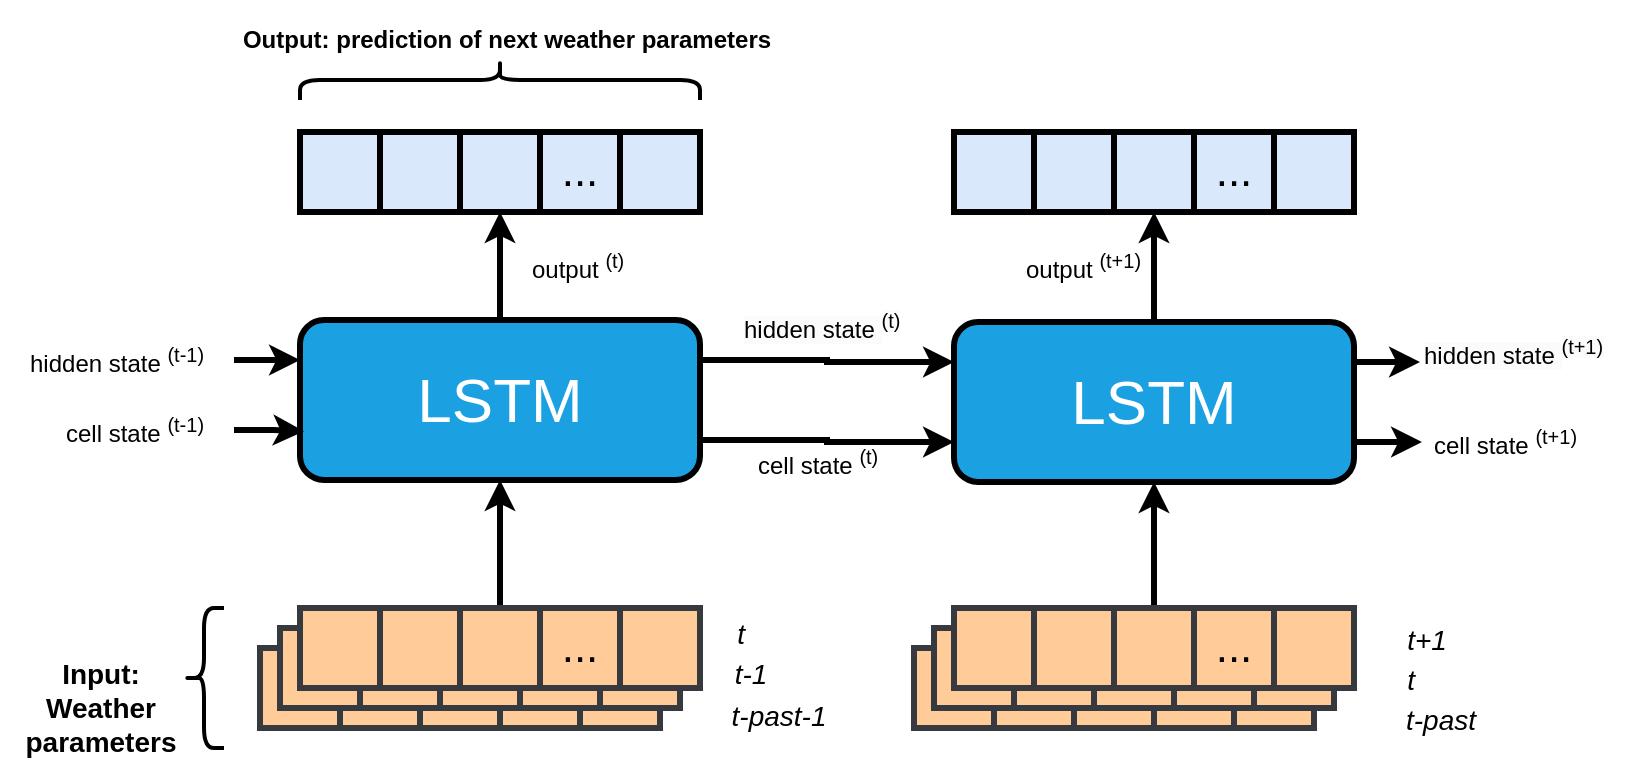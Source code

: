 <mxfile version="24.6.5" type="github">
  <diagram name="Page-1" id="JpoXEmjwx3s81L33Zo7t">
    <mxGraphModel dx="728" dy="453" grid="1" gridSize="10" guides="1" tooltips="1" connect="1" arrows="1" fold="1" page="1" pageScale="1" pageWidth="850" pageHeight="1100" math="0" shadow="0">
      <root>
        <mxCell id="0" />
        <mxCell id="1" parent="0" />
        <mxCell id="_dPsaGTP_VTnaxgHXUii-1" value="" style="rounded=0;whiteSpace=wrap;html=1;strokeWidth=3;fillColor=#ffcc99;strokeColor=#36393d;" parent="1" vertex="1">
          <mxGeometry x="140" y="344" width="40" height="40" as="geometry" />
        </mxCell>
        <mxCell id="_dPsaGTP_VTnaxgHXUii-2" value="" style="rounded=0;whiteSpace=wrap;html=1;strokeWidth=3;fillColor=#ffcc99;strokeColor=#36393d;" parent="1" vertex="1">
          <mxGeometry x="180" y="344" width="40" height="40" as="geometry" />
        </mxCell>
        <mxCell id="_dPsaGTP_VTnaxgHXUii-3" value="" style="rounded=0;whiteSpace=wrap;html=1;strokeWidth=3;fillColor=#ffcc99;strokeColor=#36393d;" parent="1" vertex="1">
          <mxGeometry x="220" y="344" width="40" height="40" as="geometry" />
        </mxCell>
        <mxCell id="_dPsaGTP_VTnaxgHXUii-4" value="" style="rounded=0;whiteSpace=wrap;html=1;strokeWidth=3;fillColor=#ffcc99;strokeColor=#36393d;" parent="1" vertex="1">
          <mxGeometry x="260" y="344" width="40" height="40" as="geometry" />
        </mxCell>
        <mxCell id="_dPsaGTP_VTnaxgHXUii-5" value="" style="rounded=0;whiteSpace=wrap;html=1;strokeWidth=3;fillColor=#ffcc99;strokeColor=#36393d;" parent="1" vertex="1">
          <mxGeometry x="300" y="344" width="40" height="40" as="geometry" />
        </mxCell>
        <mxCell id="_dPsaGTP_VTnaxgHXUii-7" value="" style="rounded=0;whiteSpace=wrap;html=1;strokeWidth=3;fillColor=#ffcc99;strokeColor=#36393d;" parent="1" vertex="1">
          <mxGeometry x="150" y="334" width="40" height="40" as="geometry" />
        </mxCell>
        <mxCell id="_dPsaGTP_VTnaxgHXUii-8" value="" style="rounded=0;whiteSpace=wrap;html=1;strokeWidth=3;fillColor=#ffcc99;strokeColor=#36393d;" parent="1" vertex="1">
          <mxGeometry x="190" y="334" width="40" height="40" as="geometry" />
        </mxCell>
        <mxCell id="_dPsaGTP_VTnaxgHXUii-9" value="" style="rounded=0;whiteSpace=wrap;html=1;strokeWidth=3;fillColor=#ffcc99;strokeColor=#36393d;" parent="1" vertex="1">
          <mxGeometry x="230" y="334" width="40" height="40" as="geometry" />
        </mxCell>
        <mxCell id="_dPsaGTP_VTnaxgHXUii-10" value="" style="rounded=0;whiteSpace=wrap;html=1;strokeWidth=3;fillColor=#ffcc99;strokeColor=#36393d;" parent="1" vertex="1">
          <mxGeometry x="270" y="334" width="40" height="40" as="geometry" />
        </mxCell>
        <mxCell id="_dPsaGTP_VTnaxgHXUii-11" value="" style="rounded=0;whiteSpace=wrap;html=1;strokeWidth=3;fillColor=#ffcc99;strokeColor=#36393d;" parent="1" vertex="1">
          <mxGeometry x="310" y="334" width="40" height="40" as="geometry" />
        </mxCell>
        <mxCell id="_dPsaGTP_VTnaxgHXUii-12" value="" style="rounded=0;whiteSpace=wrap;html=1;strokeWidth=3;fillColor=#ffcc99;strokeColor=#36393d;" parent="1" vertex="1">
          <mxGeometry x="160" y="324" width="40" height="40" as="geometry" />
        </mxCell>
        <mxCell id="_dPsaGTP_VTnaxgHXUii-13" value="" style="rounded=0;whiteSpace=wrap;html=1;strokeWidth=3;fillColor=#ffcc99;strokeColor=#36393d;" parent="1" vertex="1">
          <mxGeometry x="200" y="324" width="40" height="40" as="geometry" />
        </mxCell>
        <mxCell id="_dPsaGTP_VTnaxgHXUii-48" style="edgeStyle=orthogonalEdgeStyle;rounded=0;orthogonalLoop=1;jettySize=auto;html=1;exitX=0.5;exitY=0;exitDx=0;exitDy=0;entryX=0.5;entryY=1;entryDx=0;entryDy=0;strokeWidth=3;" parent="1" source="_dPsaGTP_VTnaxgHXUii-14" target="_dPsaGTP_VTnaxgHXUii-17" edge="1">
          <mxGeometry relative="1" as="geometry" />
        </mxCell>
        <mxCell id="_dPsaGTP_VTnaxgHXUii-14" value="" style="rounded=0;whiteSpace=wrap;html=1;strokeWidth=3;fillColor=#ffcc99;strokeColor=#36393d;" parent="1" vertex="1">
          <mxGeometry x="240" y="324" width="40" height="40" as="geometry" />
        </mxCell>
        <mxCell id="_dPsaGTP_VTnaxgHXUii-15" value="..." style="rounded=0;whiteSpace=wrap;html=1;strokeWidth=3;fontSize=22;fillColor=#ffcc99;strokeColor=#36393d;" parent="1" vertex="1">
          <mxGeometry x="280" y="324" width="40" height="40" as="geometry" />
        </mxCell>
        <mxCell id="_dPsaGTP_VTnaxgHXUii-16" value="" style="rounded=0;whiteSpace=wrap;html=1;strokeWidth=3;fillColor=#ffcc99;strokeColor=#36393d;" parent="1" vertex="1">
          <mxGeometry x="320" y="324" width="40" height="40" as="geometry" />
        </mxCell>
        <mxCell id="_dPsaGTP_VTnaxgHXUii-134" style="edgeStyle=orthogonalEdgeStyle;rounded=0;orthogonalLoop=1;jettySize=auto;html=1;entryX=0.5;entryY=1;entryDx=0;entryDy=0;strokeWidth=3;" parent="1" source="_dPsaGTP_VTnaxgHXUii-17" target="_dPsaGTP_VTnaxgHXUii-130" edge="1">
          <mxGeometry relative="1" as="geometry" />
        </mxCell>
        <mxCell id="sjlnv09Ig7qAv-uDabBy-3" style="edgeStyle=orthogonalEdgeStyle;rounded=0;orthogonalLoop=1;jettySize=auto;html=1;exitX=1;exitY=0.25;exitDx=0;exitDy=0;entryX=0;entryY=0.25;entryDx=0;entryDy=0;strokeWidth=3;" edge="1" parent="1" source="_dPsaGTP_VTnaxgHXUii-17" target="_dPsaGTP_VTnaxgHXUii-80">
          <mxGeometry relative="1" as="geometry" />
        </mxCell>
        <mxCell id="sjlnv09Ig7qAv-uDabBy-4" style="edgeStyle=orthogonalEdgeStyle;rounded=0;orthogonalLoop=1;jettySize=auto;html=1;exitX=1;exitY=0.75;exitDx=0;exitDy=0;entryX=0;entryY=0.75;entryDx=0;entryDy=0;strokeWidth=3;" edge="1" parent="1" source="_dPsaGTP_VTnaxgHXUii-17" target="_dPsaGTP_VTnaxgHXUii-80">
          <mxGeometry relative="1" as="geometry" />
        </mxCell>
        <mxCell id="_dPsaGTP_VTnaxgHXUii-17" value="LSTM" style="rounded=1;whiteSpace=wrap;html=1;strokeWidth=3;fontSize=31;fillColor=#1ba1e2;fontColor=#ffffff;strokeColor=#000000;" parent="1" vertex="1">
          <mxGeometry x="160" y="180" width="200" height="80" as="geometry" />
        </mxCell>
        <mxCell id="_dPsaGTP_VTnaxgHXUii-64" value="t" style="text;strokeColor=none;fillColor=none;html=1;fontSize=14;fontStyle=2;verticalAlign=middle;align=center;" parent="1" vertex="1">
          <mxGeometry x="330" y="317" width="100" height="40" as="geometry" />
        </mxCell>
        <mxCell id="_dPsaGTP_VTnaxgHXUii-69" value="" style="shape=curlyBracket;whiteSpace=wrap;html=1;rounded=1;labelPosition=left;verticalLabelPosition=middle;align=right;verticalAlign=middle;fontStyle=0;strokeWidth=2;" parent="1" vertex="1">
          <mxGeometry x="102" y="324" width="20" height="70" as="geometry" />
        </mxCell>
        <mxCell id="_dPsaGTP_VTnaxgHXUii-70" value="cell state &lt;sup&gt;(t-1)&lt;/sup&gt;" style="text;strokeColor=none;fillColor=none;align=left;verticalAlign=middle;spacingLeft=4;spacingRight=4;overflow=hidden;points=[[0,0.5],[1,0.5]];portConstraint=eastwest;rotatable=0;whiteSpace=wrap;html=1;" parent="1" vertex="1">
          <mxGeometry x="37" y="220" width="90" height="30" as="geometry" />
        </mxCell>
        <mxCell id="sjlnv09Ig7qAv-uDabBy-7" style="edgeStyle=orthogonalEdgeStyle;rounded=0;orthogonalLoop=1;jettySize=auto;html=1;entryX=0;entryY=0.25;entryDx=0;entryDy=0;strokeWidth=3;" edge="1" parent="1" source="_dPsaGTP_VTnaxgHXUii-71" target="_dPsaGTP_VTnaxgHXUii-17">
          <mxGeometry relative="1" as="geometry" />
        </mxCell>
        <mxCell id="_dPsaGTP_VTnaxgHXUii-71" value="hidden state &lt;sup&gt;(t-1)&lt;/sup&gt;" style="text;strokeColor=none;fillColor=none;align=left;verticalAlign=middle;spacingLeft=4;spacingRight=4;overflow=hidden;points=[[0,0.5],[1,0.5]];portConstraint=eastwest;rotatable=0;whiteSpace=wrap;html=1;" parent="1" vertex="1">
          <mxGeometry x="19" y="185" width="108" height="30" as="geometry" />
        </mxCell>
        <mxCell id="_dPsaGTP_VTnaxgHXUii-77" value="cell state &lt;sup&gt;(t)&lt;/sup&gt;" style="text;strokeColor=none;fillColor=none;align=left;verticalAlign=middle;spacingLeft=4;spacingRight=4;overflow=hidden;points=[[0,0.5],[1,0.5]];portConstraint=eastwest;rotatable=0;whiteSpace=wrap;html=1;" parent="1" vertex="1">
          <mxGeometry x="383" y="236" width="90" height="30" as="geometry" />
        </mxCell>
        <mxCell id="_dPsaGTP_VTnaxgHXUii-148" style="edgeStyle=orthogonalEdgeStyle;rounded=0;orthogonalLoop=1;jettySize=auto;html=1;entryX=0.5;entryY=1;entryDx=0;entryDy=0;strokeWidth=3;" parent="1" source="_dPsaGTP_VTnaxgHXUii-80" target="_dPsaGTP_VTnaxgHXUii-140" edge="1">
          <mxGeometry relative="1" as="geometry" />
        </mxCell>
        <mxCell id="sjlnv09Ig7qAv-uDabBy-9" style="edgeStyle=orthogonalEdgeStyle;rounded=0;orthogonalLoop=1;jettySize=auto;html=1;exitX=1;exitY=0.25;exitDx=0;exitDy=0;strokeWidth=3;" edge="1" parent="1" source="_dPsaGTP_VTnaxgHXUii-80" target="sjlnv09Ig7qAv-uDabBy-8">
          <mxGeometry relative="1" as="geometry" />
        </mxCell>
        <mxCell id="sjlnv09Ig7qAv-uDabBy-10" style="edgeStyle=orthogonalEdgeStyle;rounded=0;orthogonalLoop=1;jettySize=auto;html=1;exitX=1;exitY=0.75;exitDx=0;exitDy=0;strokeWidth=3;" edge="1" parent="1" source="_dPsaGTP_VTnaxgHXUii-80" target="_dPsaGTP_VTnaxgHXUii-110">
          <mxGeometry relative="1" as="geometry" />
        </mxCell>
        <mxCell id="_dPsaGTP_VTnaxgHXUii-80" value="LSTM" style="rounded=1;whiteSpace=wrap;html=1;strokeWidth=3;fontSize=31;fillColor=#1ba1e2;fontColor=#ffffff;strokeColor=#000000;" parent="1" vertex="1">
          <mxGeometry x="487" y="181" width="200" height="80" as="geometry" />
        </mxCell>
        <mxCell id="_dPsaGTP_VTnaxgHXUii-88" value="output&amp;nbsp;&lt;sup&gt;(t+1)&lt;/sup&gt;" style="text;strokeColor=none;fillColor=none;align=left;verticalAlign=middle;spacingLeft=4;spacingRight=4;overflow=hidden;points=[[0,0.5],[1,0.5]];portConstraint=eastwest;rotatable=0;whiteSpace=wrap;html=1;" parent="1" vertex="1">
          <mxGeometry x="517" y="138" width="90" height="30" as="geometry" />
        </mxCell>
        <mxCell id="_dPsaGTP_VTnaxgHXUii-89" value="" style="rounded=0;whiteSpace=wrap;html=1;strokeWidth=3;fillColor=#ffcc99;strokeColor=#36393d;" parent="1" vertex="1">
          <mxGeometry x="467" y="344" width="40" height="40" as="geometry" />
        </mxCell>
        <mxCell id="_dPsaGTP_VTnaxgHXUii-90" value="" style="rounded=0;whiteSpace=wrap;html=1;strokeWidth=3;fillColor=#ffcc99;strokeColor=#36393d;" parent="1" vertex="1">
          <mxGeometry x="507" y="344" width="40" height="40" as="geometry" />
        </mxCell>
        <mxCell id="_dPsaGTP_VTnaxgHXUii-91" value="" style="rounded=0;whiteSpace=wrap;html=1;strokeWidth=3;fillColor=#ffcc99;strokeColor=#36393d;" parent="1" vertex="1">
          <mxGeometry x="547" y="344" width="40" height="40" as="geometry" />
        </mxCell>
        <mxCell id="_dPsaGTP_VTnaxgHXUii-92" value="" style="rounded=0;whiteSpace=wrap;html=1;strokeWidth=3;fillColor=#ffcc99;strokeColor=#36393d;" parent="1" vertex="1">
          <mxGeometry x="587" y="344" width="40" height="40" as="geometry" />
        </mxCell>
        <mxCell id="_dPsaGTP_VTnaxgHXUii-93" value="" style="rounded=0;whiteSpace=wrap;html=1;strokeWidth=3;fillColor=#ffcc99;strokeColor=#36393d;" parent="1" vertex="1">
          <mxGeometry x="627" y="344" width="40" height="40" as="geometry" />
        </mxCell>
        <mxCell id="_dPsaGTP_VTnaxgHXUii-94" value="" style="rounded=0;whiteSpace=wrap;html=1;strokeWidth=3;fillColor=#ffcc99;strokeColor=#36393d;" parent="1" vertex="1">
          <mxGeometry x="477" y="334" width="40" height="40" as="geometry" />
        </mxCell>
        <mxCell id="_dPsaGTP_VTnaxgHXUii-95" value="" style="rounded=0;whiteSpace=wrap;html=1;strokeWidth=3;fillColor=#ffcc99;strokeColor=#36393d;" parent="1" vertex="1">
          <mxGeometry x="517" y="334" width="40" height="40" as="geometry" />
        </mxCell>
        <mxCell id="_dPsaGTP_VTnaxgHXUii-96" value="" style="rounded=0;whiteSpace=wrap;html=1;strokeWidth=3;fillColor=#ffcc99;strokeColor=#36393d;" parent="1" vertex="1">
          <mxGeometry x="557" y="334" width="40" height="40" as="geometry" />
        </mxCell>
        <mxCell id="_dPsaGTP_VTnaxgHXUii-97" value="" style="rounded=0;whiteSpace=wrap;html=1;strokeWidth=3;fillColor=#ffcc99;strokeColor=#36393d;" parent="1" vertex="1">
          <mxGeometry x="597" y="334" width="40" height="40" as="geometry" />
        </mxCell>
        <mxCell id="_dPsaGTP_VTnaxgHXUii-98" value="" style="rounded=0;whiteSpace=wrap;html=1;strokeWidth=3;fillColor=#ffcc99;strokeColor=#36393d;" parent="1" vertex="1">
          <mxGeometry x="637" y="334" width="40" height="40" as="geometry" />
        </mxCell>
        <mxCell id="_dPsaGTP_VTnaxgHXUii-99" value="" style="rounded=0;whiteSpace=wrap;html=1;strokeWidth=3;fillColor=#ffcc99;strokeColor=#36393d;" parent="1" vertex="1">
          <mxGeometry x="487" y="324" width="40" height="40" as="geometry" />
        </mxCell>
        <mxCell id="_dPsaGTP_VTnaxgHXUii-100" value="" style="rounded=0;whiteSpace=wrap;html=1;strokeWidth=3;fillColor=#ffcc99;strokeColor=#36393d;" parent="1" vertex="1">
          <mxGeometry x="527" y="324" width="40" height="40" as="geometry" />
        </mxCell>
        <mxCell id="_dPsaGTP_VTnaxgHXUii-163" style="edgeStyle=orthogonalEdgeStyle;rounded=0;orthogonalLoop=1;jettySize=auto;html=1;exitX=0.5;exitY=0;exitDx=0;exitDy=0;entryX=0.5;entryY=1;entryDx=0;entryDy=0;strokeWidth=3;" parent="1" source="_dPsaGTP_VTnaxgHXUii-101" target="_dPsaGTP_VTnaxgHXUii-80" edge="1">
          <mxGeometry relative="1" as="geometry" />
        </mxCell>
        <mxCell id="_dPsaGTP_VTnaxgHXUii-101" value="" style="rounded=0;whiteSpace=wrap;html=1;strokeWidth=3;fillColor=#ffcc99;strokeColor=#36393d;" parent="1" vertex="1">
          <mxGeometry x="567" y="324" width="40" height="40" as="geometry" />
        </mxCell>
        <mxCell id="_dPsaGTP_VTnaxgHXUii-102" value="..." style="rounded=0;whiteSpace=wrap;html=1;strokeWidth=3;fontSize=22;fillColor=#ffcc99;strokeColor=#36393d;" parent="1" vertex="1">
          <mxGeometry x="607" y="324" width="40" height="40" as="geometry" />
        </mxCell>
        <mxCell id="_dPsaGTP_VTnaxgHXUii-103" value="" style="rounded=0;whiteSpace=wrap;html=1;strokeWidth=3;fillColor=#ffcc99;strokeColor=#36393d;" parent="1" vertex="1">
          <mxGeometry x="647" y="324" width="40" height="40" as="geometry" />
        </mxCell>
        <mxCell id="_dPsaGTP_VTnaxgHXUii-110" value="cell state &lt;sup&gt;(t+1)&lt;/sup&gt;" style="text;strokeColor=none;fillColor=none;align=left;verticalAlign=middle;spacingLeft=4;spacingRight=4;overflow=hidden;points=[[0,0.5],[1,0.5]];portConstraint=eastwest;rotatable=0;whiteSpace=wrap;html=1;" parent="1" vertex="1">
          <mxGeometry x="721" y="226" width="108" height="30" as="geometry" />
        </mxCell>
        <mxCell id="_dPsaGTP_VTnaxgHXUii-113" value="t-1" style="text;strokeColor=none;fillColor=none;html=1;fontSize=14;fontStyle=2;verticalAlign=middle;align=center;" parent="1" vertex="1">
          <mxGeometry x="335" y="337" width="100" height="40" as="geometry" />
        </mxCell>
        <mxCell id="_dPsaGTP_VTnaxgHXUii-114" value="t-past-1" style="text;strokeColor=none;fillColor=none;html=1;fontSize=14;fontStyle=2;verticalAlign=middle;align=center;" parent="1" vertex="1">
          <mxGeometry x="349" y="358" width="100" height="40" as="geometry" />
        </mxCell>
        <mxCell id="_dPsaGTP_VTnaxgHXUii-120" value="t+1" style="text;strokeColor=none;fillColor=none;html=1;fontSize=14;fontStyle=2;verticalAlign=middle;align=center;" parent="1" vertex="1">
          <mxGeometry x="673" y="319.5" width="100" height="40" as="geometry" />
        </mxCell>
        <mxCell id="_dPsaGTP_VTnaxgHXUii-121" value="t" style="text;strokeColor=none;fillColor=none;html=1;fontSize=14;fontStyle=2;verticalAlign=middle;align=center;" parent="1" vertex="1">
          <mxGeometry x="665" y="339.5" width="100" height="40" as="geometry" />
        </mxCell>
        <mxCell id="_dPsaGTP_VTnaxgHXUii-122" value="t-past" style="text;strokeColor=none;fillColor=none;html=1;fontSize=14;fontStyle=2;verticalAlign=middle;align=center;" parent="1" vertex="1">
          <mxGeometry x="680" y="359.5" width="100" height="40" as="geometry" />
        </mxCell>
        <mxCell id="_dPsaGTP_VTnaxgHXUii-128" value="" style="rounded=0;whiteSpace=wrap;html=1;strokeWidth=3;fillColor=#dae8fc;strokeColor=#000000;" parent="1" vertex="1">
          <mxGeometry x="160" y="86" width="40" height="40" as="geometry" />
        </mxCell>
        <mxCell id="_dPsaGTP_VTnaxgHXUii-129" value="" style="rounded=0;whiteSpace=wrap;html=1;strokeWidth=3;fillColor=#dae8fc;strokeColor=#000000;" parent="1" vertex="1">
          <mxGeometry x="200" y="86" width="40" height="40" as="geometry" />
        </mxCell>
        <mxCell id="_dPsaGTP_VTnaxgHXUii-130" value="" style="rounded=0;whiteSpace=wrap;html=1;strokeWidth=3;fillColor=#dae8fc;strokeColor=#000000;" parent="1" vertex="1">
          <mxGeometry x="240" y="86" width="40" height="40" as="geometry" />
        </mxCell>
        <mxCell id="_dPsaGTP_VTnaxgHXUii-131" value="..." style="rounded=0;whiteSpace=wrap;html=1;strokeWidth=3;fontSize=22;fillColor=#dae8fc;strokeColor=#000000;" parent="1" vertex="1">
          <mxGeometry x="280" y="86" width="40" height="40" as="geometry" />
        </mxCell>
        <mxCell id="_dPsaGTP_VTnaxgHXUii-132" value="" style="rounded=0;whiteSpace=wrap;html=1;strokeWidth=3;fillColor=#dae8fc;strokeColor=#000000;" parent="1" vertex="1">
          <mxGeometry x="320" y="86" width="40" height="40" as="geometry" />
        </mxCell>
        <mxCell id="_dPsaGTP_VTnaxgHXUii-138" value="" style="rounded=0;whiteSpace=wrap;html=1;strokeWidth=3;fillColor=#dae8fc;strokeColor=#000000;" parent="1" vertex="1">
          <mxGeometry x="487" y="86" width="40" height="40" as="geometry" />
        </mxCell>
        <mxCell id="_dPsaGTP_VTnaxgHXUii-139" value="" style="rounded=0;whiteSpace=wrap;html=1;strokeWidth=3;fillColor=#dae8fc;strokeColor=#000000;" parent="1" vertex="1">
          <mxGeometry x="527" y="86" width="40" height="40" as="geometry" />
        </mxCell>
        <mxCell id="_dPsaGTP_VTnaxgHXUii-140" value="" style="rounded=0;whiteSpace=wrap;html=1;strokeWidth=3;fillColor=#dae8fc;strokeColor=#000000;" parent="1" vertex="1">
          <mxGeometry x="567" y="86" width="40" height="40" as="geometry" />
        </mxCell>
        <mxCell id="_dPsaGTP_VTnaxgHXUii-141" value="..." style="rounded=0;whiteSpace=wrap;html=1;strokeWidth=3;fontSize=22;fillColor=#dae8fc;strokeColor=#000000;" parent="1" vertex="1">
          <mxGeometry x="607" y="86" width="40" height="40" as="geometry" />
        </mxCell>
        <mxCell id="_dPsaGTP_VTnaxgHXUii-142" value="" style="rounded=0;whiteSpace=wrap;html=1;strokeWidth=3;fillColor=#dae8fc;strokeColor=#000000;" parent="1" vertex="1">
          <mxGeometry x="647" y="86" width="40" height="40" as="geometry" />
        </mxCell>
        <mxCell id="_dPsaGTP_VTnaxgHXUii-156" value="&lt;span style=&quot;forced-color-adjust: none; color: rgb(0, 0, 0); font-family: Helvetica; font-size: 12px; font-style: normal; font-variant-ligatures: normal; font-variant-caps: normal; font-weight: 400; letter-spacing: normal; orphans: 2; text-align: left; text-indent: 0px; text-transform: none; widows: 2; word-spacing: 0px; -webkit-text-stroke-width: 0px; white-space: normal; text-decoration-thickness: initial; text-decoration-style: initial; text-decoration-color: initial; background-color: rgb(251, 251, 251); float: none; display: inline !important;&quot;&gt;hidden state&lt;span style=&quot;forced-color-adjust: none;&quot;&gt;&amp;nbsp;&lt;/span&gt;&lt;/span&gt;&lt;sup style=&quot;forced-color-adjust: none; color: rgb(0, 0, 0); font-family: Helvetica; font-style: normal; font-variant-ligatures: normal; font-variant-caps: normal; font-weight: 400; letter-spacing: normal; orphans: 2; text-align: left; text-indent: 0px; text-transform: none; widows: 2; word-spacing: 0px; -webkit-text-stroke-width: 0px; white-space: normal; text-decoration-thickness: initial; text-decoration-style: initial; text-decoration-color: initial; background-color: rgb(251, 251, 251);&quot;&gt;(t)&lt;/sup&gt;" style="text;whiteSpace=wrap;html=1;" parent="1" vertex="1">
          <mxGeometry x="380" y="168" width="110" height="40" as="geometry" />
        </mxCell>
        <mxCell id="_dPsaGTP_VTnaxgHXUii-158" value="output&amp;nbsp;&lt;sup&gt;(t)&lt;/sup&gt;" style="text;strokeColor=none;fillColor=none;align=left;verticalAlign=middle;spacingLeft=4;spacingRight=4;overflow=hidden;points=[[0,0.5],[1,0.5]];portConstraint=eastwest;rotatable=0;whiteSpace=wrap;html=1;" parent="1" vertex="1">
          <mxGeometry x="270" y="138" width="90" height="30" as="geometry" />
        </mxCell>
        <mxCell id="_dPsaGTP_VTnaxgHXUii-166" value="Input:&lt;div&gt;Weather&lt;div style=&quot;font-size: 14px;&quot;&gt;parameters&lt;/div&gt;&lt;/div&gt;" style="text;strokeColor=none;fillColor=none;html=1;fontSize=14;fontStyle=1;verticalAlign=middle;align=center;" parent="1" vertex="1">
          <mxGeometry x="10" y="354" width="100" height="40" as="geometry" />
        </mxCell>
        <mxCell id="_dPsaGTP_VTnaxgHXUii-167" value="Output: p&lt;span style=&quot;background-color: initial; font-size: 12px;&quot;&gt;rediction of&amp;nbsp;&lt;/span&gt;&lt;span style=&quot;background-color: initial; font-size: 12px;&quot;&gt;next weather&amp;nbsp;&lt;/span&gt;&lt;span style=&quot;background-color: initial; font-size: 12px;&quot;&gt;parameters&lt;/span&gt;" style="text;strokeColor=none;fillColor=none;html=1;fontSize=12;fontStyle=1;verticalAlign=middle;align=center;" parent="1" vertex="1">
          <mxGeometry x="122" y="20" width="282" height="40" as="geometry" />
        </mxCell>
        <mxCell id="_dPsaGTP_VTnaxgHXUii-168" value="" style="shape=curlyBracket;whiteSpace=wrap;html=1;rounded=1;flipH=1;labelPosition=right;verticalLabelPosition=middle;align=left;verticalAlign=middle;direction=south;strokeWidth=2;" parent="1" vertex="1">
          <mxGeometry x="160" y="50" width="200" height="20" as="geometry" />
        </mxCell>
        <mxCell id="sjlnv09Ig7qAv-uDabBy-6" style="edgeStyle=orthogonalEdgeStyle;rounded=0;orthogonalLoop=1;jettySize=auto;html=1;entryX=0.01;entryY=0.695;entryDx=0;entryDy=0;entryPerimeter=0;strokeWidth=3;" edge="1" parent="1" source="_dPsaGTP_VTnaxgHXUii-70" target="_dPsaGTP_VTnaxgHXUii-17">
          <mxGeometry relative="1" as="geometry" />
        </mxCell>
        <mxCell id="sjlnv09Ig7qAv-uDabBy-8" value="&lt;span style=&quot;forced-color-adjust: none; color: rgb(0, 0, 0); font-family: Helvetica; font-size: 12px; font-style: normal; font-variant-ligatures: normal; font-variant-caps: normal; font-weight: 400; letter-spacing: normal; orphans: 2; text-align: left; text-indent: 0px; text-transform: none; widows: 2; word-spacing: 0px; -webkit-text-stroke-width: 0px; white-space: normal; text-decoration-thickness: initial; text-decoration-style: initial; text-decoration-color: initial; background-color: rgb(251, 251, 251); float: none; display: inline !important;&quot;&gt;hidden state&lt;span style=&quot;forced-color-adjust: none;&quot;&gt;&amp;nbsp;&lt;/span&gt;&lt;/span&gt;&lt;sup style=&quot;forced-color-adjust: none; color: rgb(0, 0, 0); font-family: Helvetica; font-style: normal; font-variant-ligatures: normal; font-variant-caps: normal; font-weight: 400; letter-spacing: normal; orphans: 2; text-align: left; text-indent: 0px; text-transform: none; widows: 2; word-spacing: 0px; -webkit-text-stroke-width: 0px; white-space: normal; text-decoration-thickness: initial; text-decoration-style: initial; text-decoration-color: initial; background-color: rgb(251, 251, 251);&quot;&gt;(t+1)&lt;/sup&gt;" style="text;whiteSpace=wrap;html=1;" vertex="1" parent="1">
          <mxGeometry x="720" y="181" width="110" height="40" as="geometry" />
        </mxCell>
      </root>
    </mxGraphModel>
  </diagram>
</mxfile>
